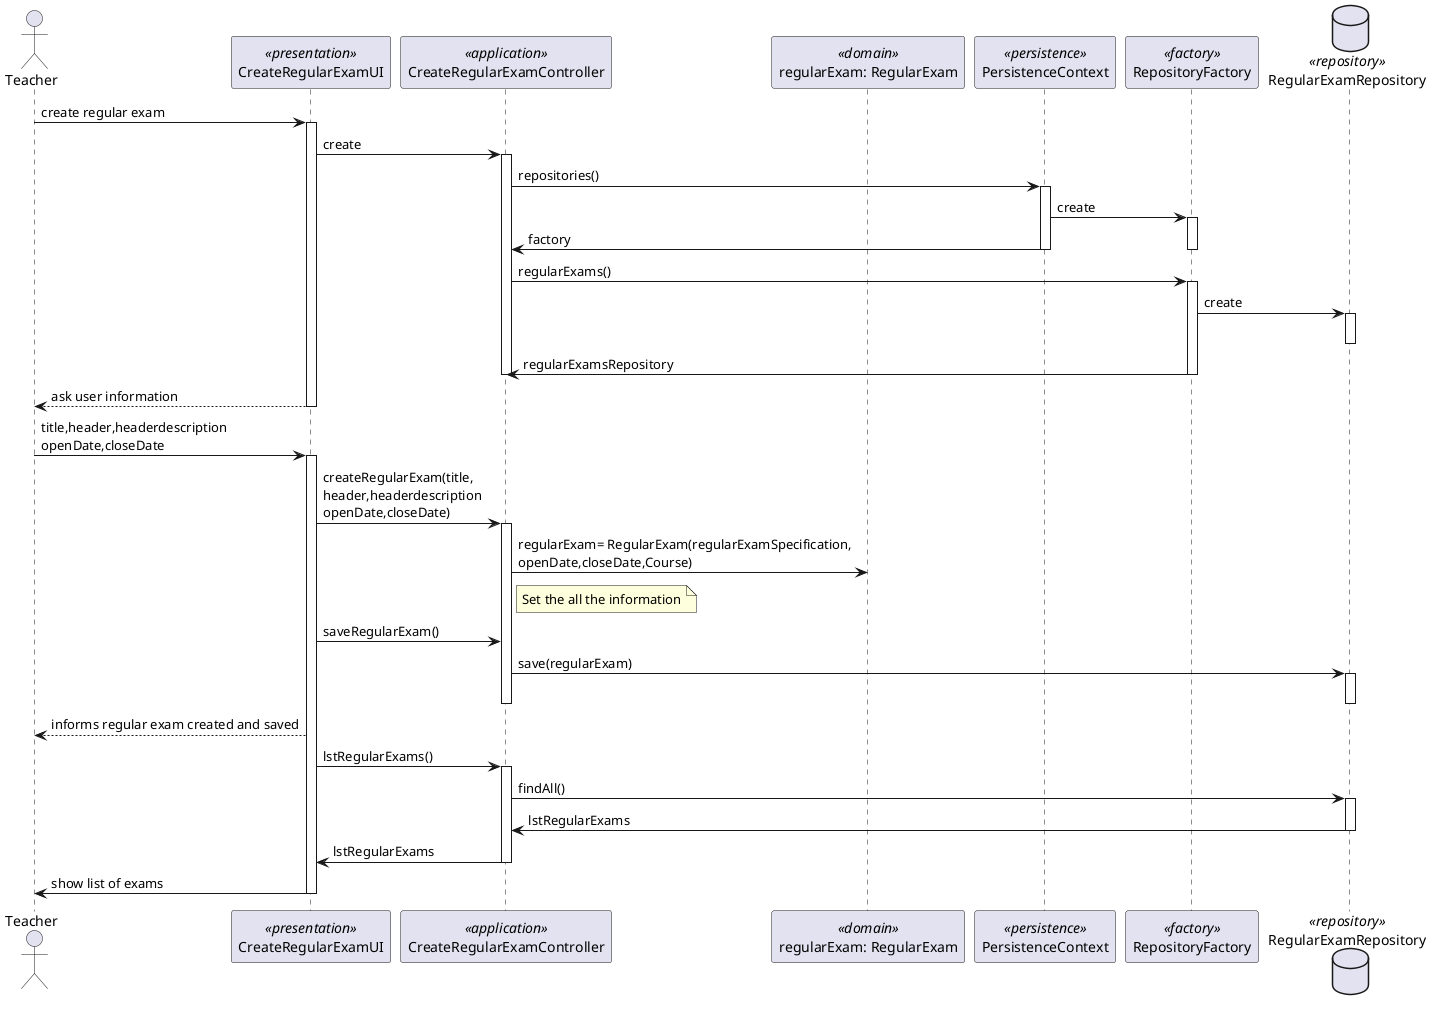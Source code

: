 @startuml
'https://plantuml.com/sequence-diagram

actor Teacher as Actor
participant CreateRegularExamUI as UI <<presentation>>
participant CreateRegularExamController as controller <<application>>
participant "regularExam: RegularExam" as exam <<domain>>
participant PersistenceContext as persistence <<persistence>>
participant RepositoryFactory as factory <<factory>>
database RegularExamRepository as repo <<repository>>




Actor -> UI : create regular exam

activate UI

    UI -> controller : create
    activate controller
        controller -> persistence : repositories()
        activate persistence
            persistence -> factory : create
            activate factory
            persistence -> controller : factory
            deactivate factory
        deactivate persistence

        controller ->factory :regularExams()
        activate factory
            factory -> repo : create
            activate repo
            deactivate repo
            factory -> controller : regularExamsRepository

        deactivate factory
    deactivate controller

UI -->  Actor : ask user information
deactivate UI

Actor -> UI : title,header,headerdescription\nopenDate,closeDate
activate UI

    UI -> controller : createRegularExam(title,\nheader,headerdescription\nopenDate,closeDate)
    activate controller
        controller -> exam : regularExam= RegularExam(regularExamSpecification,\nopenDate,closeDate,Course)
        note right of controller: Set the all the information

        UI -> controller : saveRegularExam()
        controller -> repo : save(regularExam)
        activate repo
        deactivate repo
    deactivate controller
    UI --> Actor : informs regular exam created and saved

    UI -> controller : lstRegularExams()
    activate controller
        controller -> repo : findAll()
        activate repo
        repo -> controller : lstRegularExams
        deactivate repo
        controller -> UI: lstRegularExams
    deactivate controller
    UI -> Actor: show list of exams

deactivate UI


@enduml